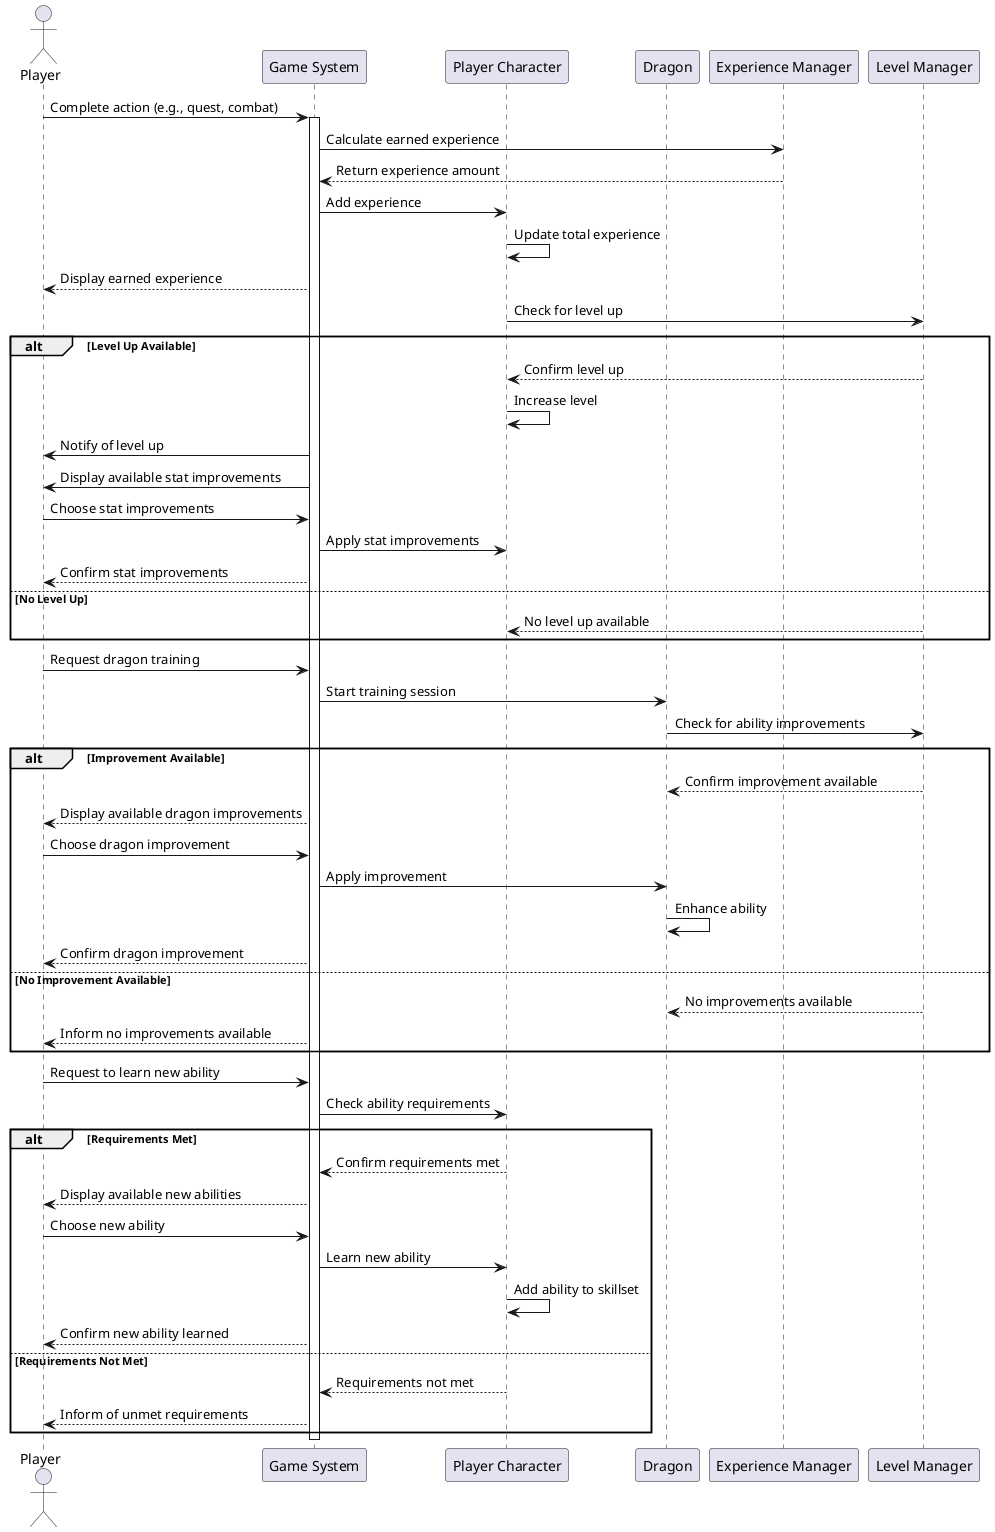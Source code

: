 @startuml
actor Player
participant "Game System" as Game
participant "Player Character" as PlayerChar
participant Dragon
participant "Experience Manager" as ExpMgr
participant "Level Manager" as LvlMgr

' Gaining Experience
Player -> Game: Complete action (e.g., quest, combat)
activate Game
Game -> ExpMgr: Calculate earned experience
ExpMgr --> Game: Return experience amount
Game -> PlayerChar: Add experience
PlayerChar -> PlayerChar: Update total experience
Game --> Player: Display earned experience

' Leveling Up (Player Character)
PlayerChar -> LvlMgr: Check for level up
alt Level Up Available
    LvlMgr --> PlayerChar: Confirm level up
    PlayerChar -> PlayerChar: Increase level
    Game -> Player: Notify of level up
    Game -> Player: Display available stat improvements
    Player -> Game: Choose stat improvements
    Game -> PlayerChar: Apply stat improvements
    Game --> Player: Confirm stat improvements
else No Level Up
    LvlMgr --> PlayerChar: No level up available
end

' Improving Dragon
Player -> Game: Request dragon training
Game -> Dragon: Start training session
Dragon -> LvlMgr: Check for ability improvements
alt Improvement Available
    LvlMgr --> Dragon: Confirm improvement available
    Game --> Player: Display available dragon improvements
    Player -> Game: Choose dragon improvement
    Game -> Dragon: Apply improvement
    Dragon -> Dragon: Enhance ability
    Game --> Player: Confirm dragon improvement
else No Improvement Available
    LvlMgr --> Dragon: No improvements available
    Game --> Player: Inform no improvements available
end

' Learning New Abilities
Player -> Game: Request to learn new ability
Game -> PlayerChar: Check ability requirements
alt Requirements Met
    PlayerChar --> Game: Confirm requirements met
    Game --> Player: Display available new abilities
    Player -> Game: Choose new ability
    Game -> PlayerChar: Learn new ability
    PlayerChar -> PlayerChar: Add ability to skillset
    Game --> Player: Confirm new ability learned
else Requirements Not Met
    PlayerChar --> Game: Requirements not met
    Game --> Player: Inform of unmet requirements
end

deactivate Game
@enduml
